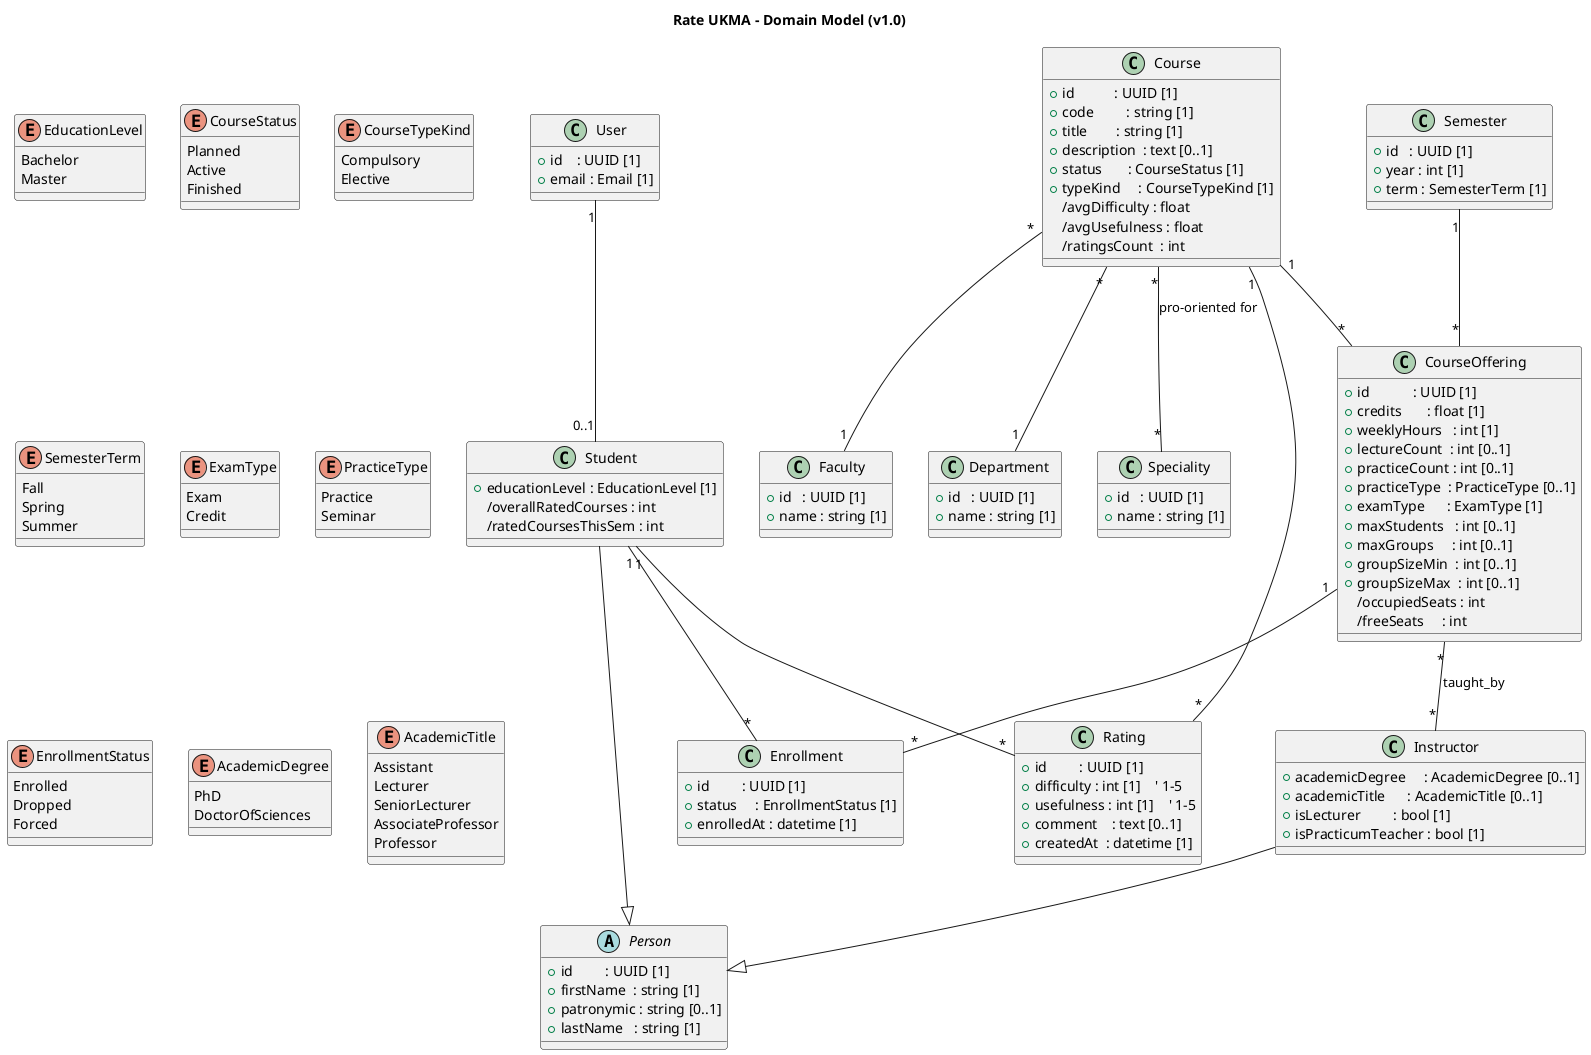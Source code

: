 @startuml core-domain-model
title Rate UKMA – Domain Model (v1.0)

class User {
  +id    : UUID [1]
  +email : Email [1]
}

abstract class Person {
  +id         : UUID [1]
  +firstName  : string [1]
  +patronymic : string [0..1]
  +lastName   : string [1]
}

class Student {
  +educationLevel : EducationLevel [1]
  /overallRatedCourses : int
  /ratedCoursesThisSem : int
}
User "1" -- "0..1" Student
Student --|> Person

class Instructor {
  +academicDegree     : AcademicDegree [0..1]
  +academicTitle      : AcademicTitle [0..1]
  +isLecturer         : bool [1]
  +isPracticumTeacher : bool [1]
}
Instructor --|> Person

class Faculty {
  +id   : UUID [1]
  +name : string [1]
}

class Department {
  +id   : UUID [1]
  +name : string [1]
}

class Speciality {
  +id   : UUID [1]
  +name : string [1]
}

class Course {
  +id           : UUID [1]
  +code         : string [1]
  +title        : string [1]
  +description  : text [0..1]
  +status       : CourseStatus [1]
  +typeKind     : CourseTypeKind [1]
  /avgDifficulty : float
  /avgUsefulness : float
  /ratingsCount  : int
}
Course "*" -- "1" Faculty
Course "*" -- "1" Department
Course "*" -- "*" Speciality : pro-oriented for

class Semester {
  +id   : UUID [1]
  +year : int [1]
  +term : SemesterTerm [1]
}

class CourseOffering {
  +id            : UUID [1]
  +credits       : float [1]
  +weeklyHours   : int [1]
  +lectureCount  : int [0..1]
  +practiceCount : int [0..1]
  +practiceType  : PracticeType [0..1]
  +examType      : ExamType [1]
  +maxStudents   : int [0..1]
  +maxGroups     : int [0..1]
  +groupSizeMin  : int [0..1]
  +groupSizeMax  : int [0..1]
  /occupiedSeats : int
  /freeSeats     : int
}
Course "1"   -- "*" CourseOffering
Semester "1" -- "*" CourseOffering
CourseOffering "*" -- "*" Instructor : taught_by

class Enrollment {
  +id         : UUID [1]
  +status     : EnrollmentStatus [1]
  +enrolledAt : datetime [1]
}
Student "1"        -- "*" Enrollment
CourseOffering "1" -- "*" Enrollment

class Rating {
  +id         : UUID [1]
  +difficulty : int [1]    ' 1–5
  +usefulness : int [1]    ' 1–5
  +comment    : text [0..1]
  +createdAt  : datetime [1]
}
Student "1" -- "*" Rating
Course  "1" -- "*" Rating

enum EducationLevel {
  Bachelor
  Master
}

enum CourseStatus {
  Planned
  Active
  Finished
}

enum CourseTypeKind {
  Compulsory
  Elective
}

enum SemesterTerm {
  Fall
  Spring
  Summer
}

enum ExamType {
  Exam
  Credit
}

enum PracticeType {
  Practice
  Seminar
}

enum EnrollmentStatus {
  Enrolled
  Dropped
  Forced
}

enum AcademicDegree {
  PhD
  DoctorOfSciences
}

enum AcademicTitle {
  Assistant
  Lecturer
  SeniorLecturer
  AssociateProfessor   
  Professor            
}

@enduml